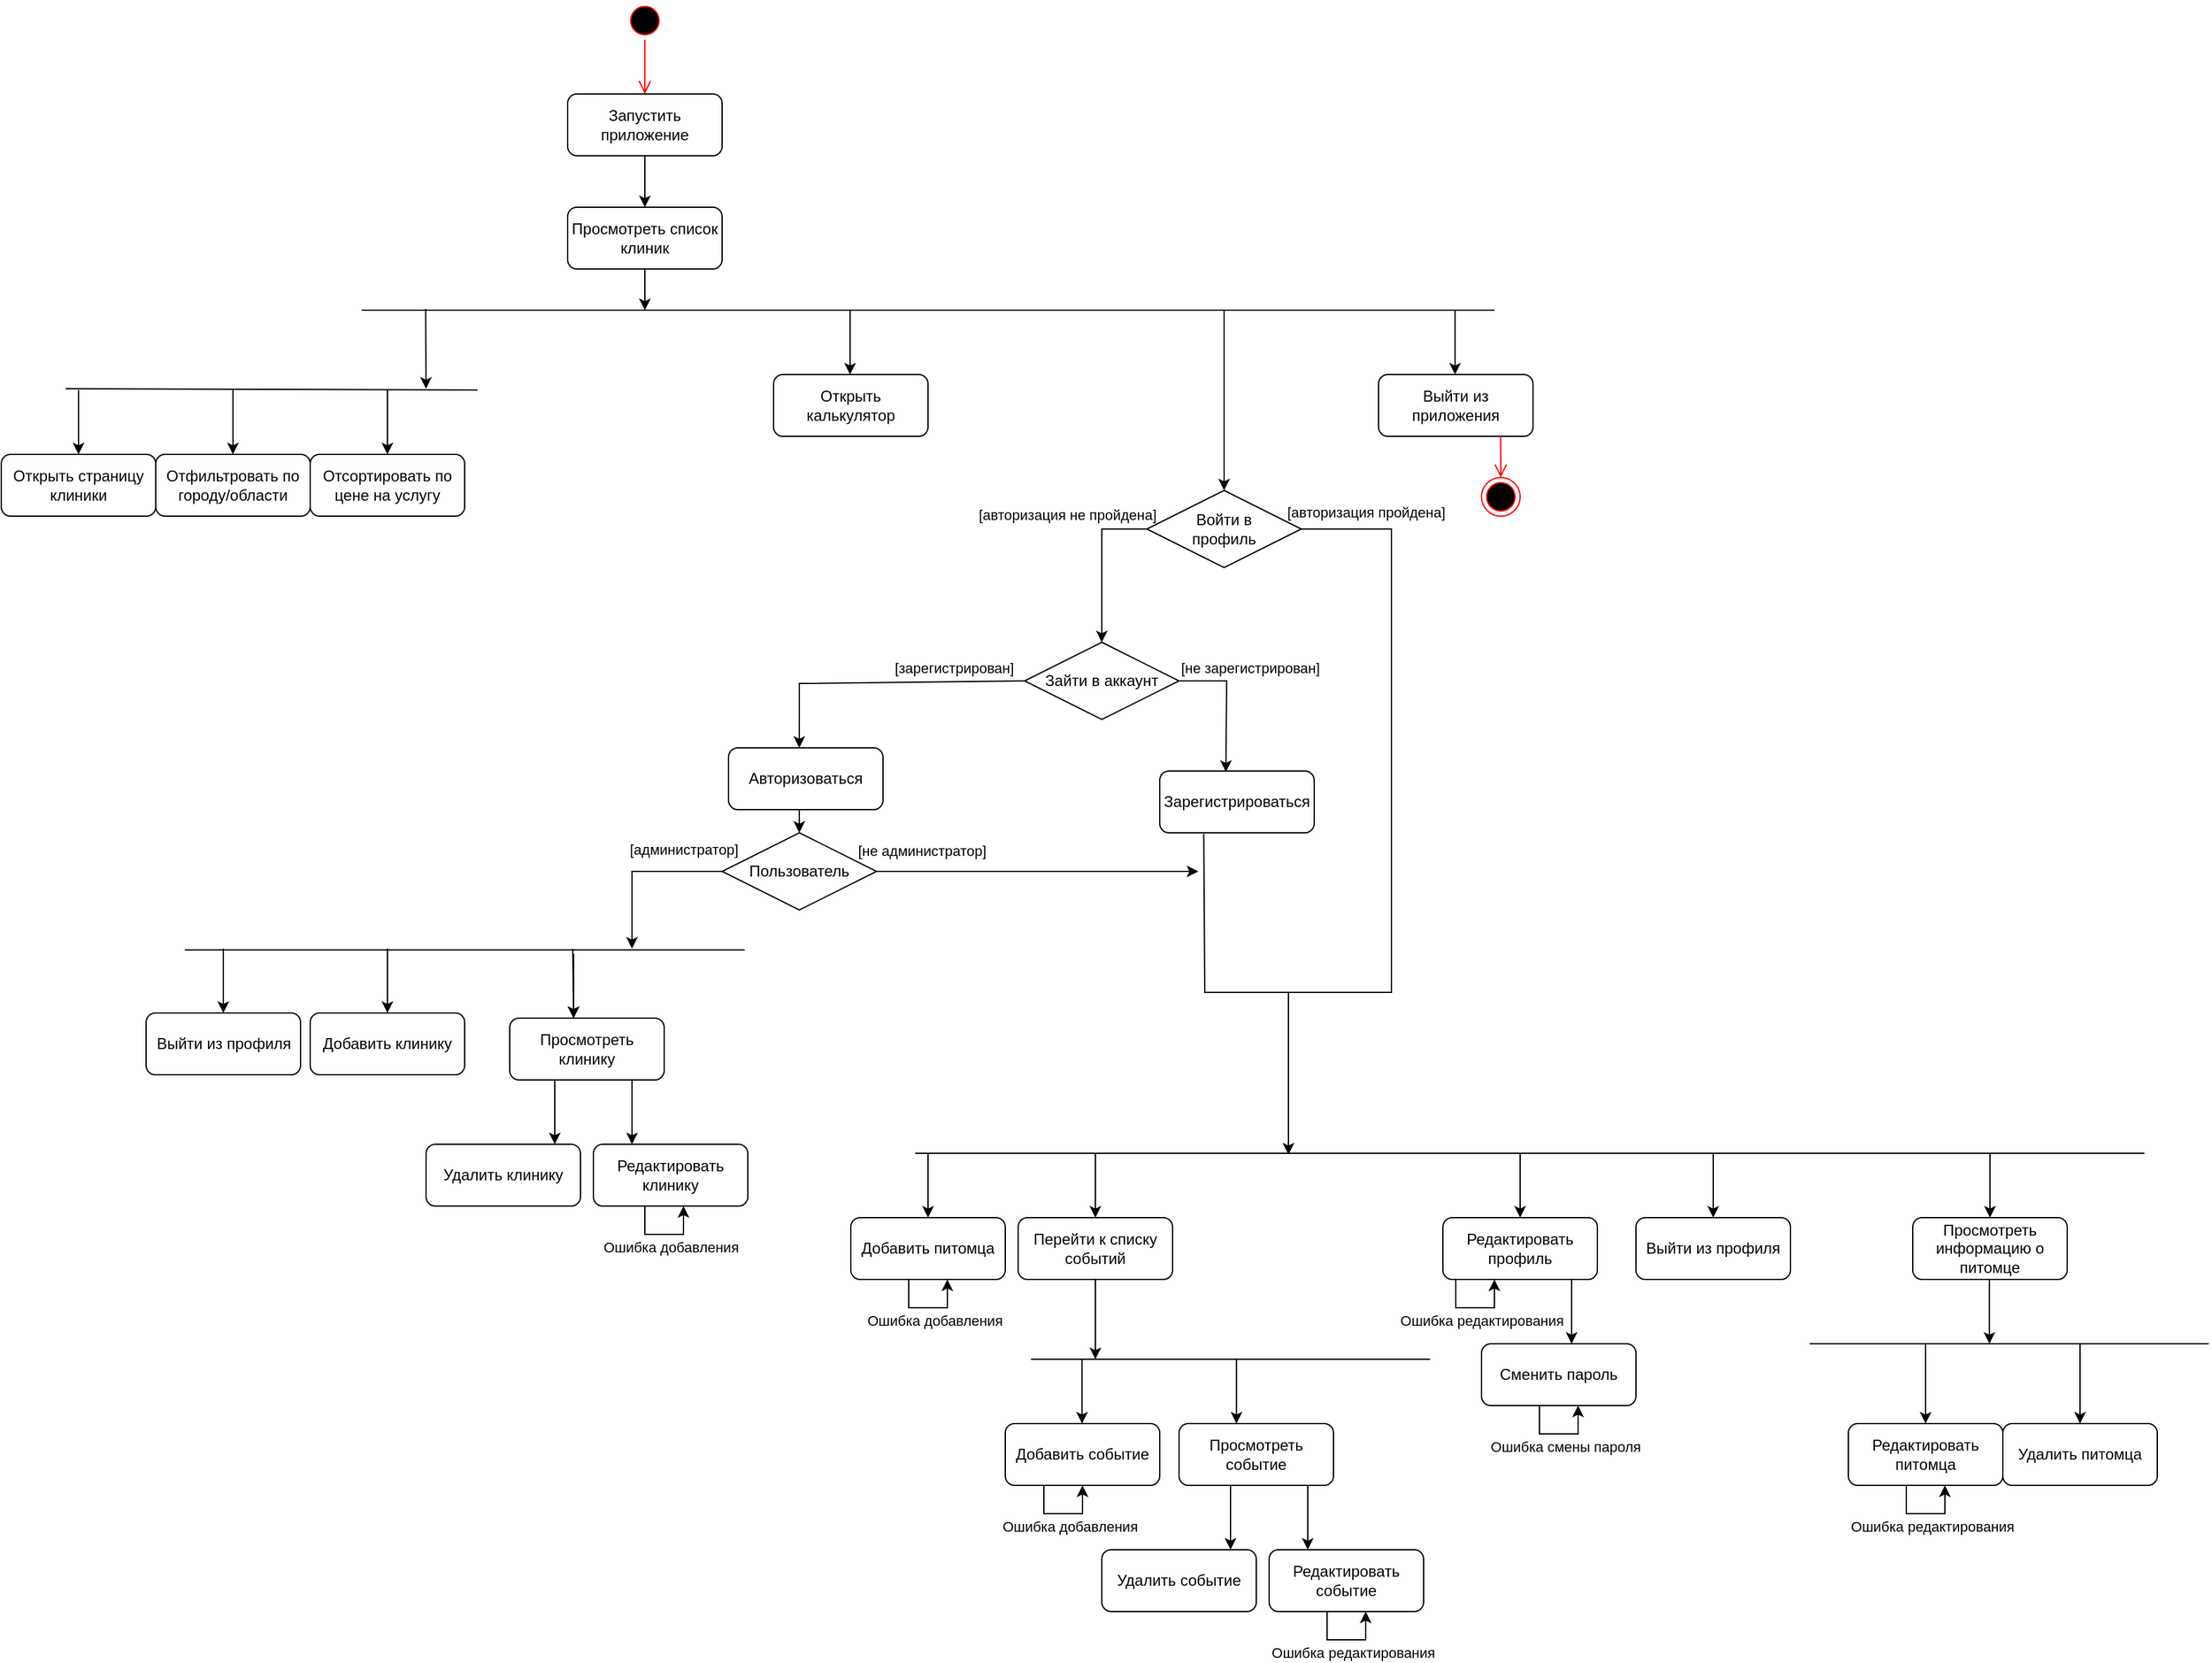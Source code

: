 <mxfile version="21.1.2" type="device">
  <diagram name="Page-1" id="e7e014a7-5840-1c2e-5031-d8a46d1fe8dd">
    <mxGraphModel dx="3135" dy="1191" grid="1" gridSize="10" guides="1" tooltips="1" connect="1" arrows="1" fold="1" page="1" pageScale="1" pageWidth="1169" pageHeight="826" background="none" math="0" shadow="0">
      <root>
        <mxCell id="0" />
        <mxCell id="1" parent="0" />
        <mxCell id="5" value="" style="ellipse;shape=startState;fillColor=#000000;strokeColor=#ff0000;" parent="1" vertex="1">
          <mxGeometry x="-415" y="150" width="30" height="30" as="geometry" />
        </mxCell>
        <mxCell id="6" value="" style="edgeStyle=elbowEdgeStyle;elbow=horizontal;verticalAlign=bottom;endArrow=open;endSize=8;strokeColor=#FF0000;endFill=1;rounded=0;entryX=0.5;entryY=0;entryDx=0;entryDy=0;exitX=0.5;exitY=1;exitDx=0;exitDy=0;" parent="1" source="5" target="1fz0zQ6AuOifUug1mTXv-41" edge="1">
          <mxGeometry x="-430.5" y="150" as="geometry">
            <mxPoint x="-415" y="220" as="targetPoint" />
          </mxGeometry>
        </mxCell>
        <mxCell id="1fz0zQ6AuOifUug1mTXv-41" value="Запустить приложение" style="rounded=1;whiteSpace=wrap;html=1;" parent="1" vertex="1">
          <mxGeometry x="-460" y="222" width="120" height="48" as="geometry" />
        </mxCell>
        <mxCell id="1fz0zQ6AuOifUug1mTXv-42" value="" style="endArrow=classic;html=1;rounded=0;exitX=0.5;exitY=1;exitDx=0;exitDy=0;" parent="1" source="1fz0zQ6AuOifUug1mTXv-41" edge="1">
          <mxGeometry width="50" height="50" relative="1" as="geometry">
            <mxPoint x="-245" y="440" as="sourcePoint" />
            <mxPoint x="-400" y="310" as="targetPoint" />
          </mxGeometry>
        </mxCell>
        <mxCell id="1fz0zQ6AuOifUug1mTXv-44" value="" style="endArrow=none;html=1;rounded=0;" parent="1" edge="1">
          <mxGeometry width="50" height="50" relative="1" as="geometry">
            <mxPoint x="-620" y="390" as="sourcePoint" />
            <mxPoint x="260" y="390" as="targetPoint" />
          </mxGeometry>
        </mxCell>
        <mxCell id="1fz0zQ6AuOifUug1mTXv-48" value="Просмотреть список клиник" style="rounded=1;whiteSpace=wrap;html=1;" parent="1" vertex="1">
          <mxGeometry x="-460" y="310" width="120" height="48" as="geometry" />
        </mxCell>
        <mxCell id="1fz0zQ6AuOifUug1mTXv-58" value="Войти в&lt;br&gt;профиль" style="rhombus;whiteSpace=wrap;html=1;" parent="1" vertex="1">
          <mxGeometry x="-10" y="530" width="120" height="60" as="geometry" />
        </mxCell>
        <mxCell id="1fz0zQ6AuOifUug1mTXv-59" value="" style="endArrow=classic;html=1;rounded=0;entryX=0.5;entryY=0;entryDx=0;entryDy=0;" parent="1" target="1fz0zQ6AuOifUug1mTXv-58" edge="1">
          <mxGeometry width="50" height="50" relative="1" as="geometry">
            <mxPoint x="50" y="390" as="sourcePoint" />
            <mxPoint x="130" y="530" as="targetPoint" />
          </mxGeometry>
        </mxCell>
        <mxCell id="1fz0zQ6AuOifUug1mTXv-62" value="" style="endArrow=classic;html=1;rounded=0;exitX=1;exitY=0.5;exitDx=0;exitDy=0;" parent="1" source="1fz0zQ6AuOifUug1mTXv-58" edge="1">
          <mxGeometry width="50" height="50" relative="1" as="geometry">
            <mxPoint x="114" y="560" as="sourcePoint" />
            <mxPoint x="100" y="1046" as="targetPoint" />
            <Array as="points">
              <mxPoint x="180" y="560" />
              <mxPoint x="180" y="920" />
              <mxPoint x="100" y="920" />
            </Array>
          </mxGeometry>
        </mxCell>
        <mxCell id="1fz0zQ6AuOifUug1mTXv-63" value="" style="endArrow=classic;html=1;rounded=0;exitX=0;exitY=0.5;exitDx=0;exitDy=0;entryX=0.5;entryY=0;entryDx=0;entryDy=0;" parent="1" source="1fz0zQ6AuOifUug1mTXv-58" target="1fz0zQ6AuOifUug1mTXv-214" edge="1">
          <mxGeometry width="50" height="50" relative="1" as="geometry">
            <mxPoint x="-60" y="561" as="sourcePoint" />
            <mxPoint x="-50" y="630" as="targetPoint" />
            <Array as="points">
              <mxPoint x="-45" y="560" />
            </Array>
          </mxGeometry>
        </mxCell>
        <mxCell id="1fz0zQ6AuOifUug1mTXv-65" value="" style="endArrow=none;html=1;rounded=0;" parent="1" edge="1">
          <mxGeometry width="50" height="50" relative="1" as="geometry">
            <mxPoint x="-190" y="1045" as="sourcePoint" />
            <mxPoint x="765" y="1045" as="targetPoint" />
          </mxGeometry>
        </mxCell>
        <mxCell id="1fz0zQ6AuOifUug1mTXv-70" value="" style="endArrow=classic;html=1;rounded=0;" parent="1" edge="1">
          <mxGeometry width="50" height="50" relative="1" as="geometry">
            <mxPoint x="-180" y="1045" as="sourcePoint" />
            <mxPoint x="-180" y="1095" as="targetPoint" />
          </mxGeometry>
        </mxCell>
        <mxCell id="1fz0zQ6AuOifUug1mTXv-71" value="Добавить питомца" style="rounded=1;whiteSpace=wrap;html=1;" parent="1" vertex="1">
          <mxGeometry x="-240" y="1095" width="120" height="48" as="geometry" />
        </mxCell>
        <mxCell id="1fz0zQ6AuOifUug1mTXv-72" value="" style="endArrow=classic;html=1;rounded=0;" parent="1" edge="1">
          <mxGeometry width="50" height="50" relative="1" as="geometry">
            <mxPoint x="-50" y="1045" as="sourcePoint" />
            <mxPoint x="-50" y="1095" as="targetPoint" />
          </mxGeometry>
        </mxCell>
        <mxCell id="1fz0zQ6AuOifUug1mTXv-73" value="Перейти к&amp;nbsp;списку событий" style="rounded=1;whiteSpace=wrap;html=1;" parent="1" vertex="1">
          <mxGeometry x="-110" y="1095" width="120" height="48" as="geometry" />
        </mxCell>
        <mxCell id="1fz0zQ6AuOifUug1mTXv-74" value="" style="endArrow=classic;html=1;rounded=0;" parent="1" edge="1">
          <mxGeometry width="50" height="50" relative="1" as="geometry">
            <mxPoint x="-60.37" y="1205" as="sourcePoint" />
            <mxPoint x="-60.37" y="1255" as="targetPoint" />
          </mxGeometry>
        </mxCell>
        <mxCell id="1fz0zQ6AuOifUug1mTXv-75" value="Добавить событие" style="rounded=1;whiteSpace=wrap;html=1;" parent="1" vertex="1">
          <mxGeometry x="-120" y="1255" width="120" height="48" as="geometry" />
        </mxCell>
        <mxCell id="1fz0zQ6AuOifUug1mTXv-76" value="" style="endArrow=none;html=1;rounded=0;" parent="1" edge="1">
          <mxGeometry width="50" height="50" relative="1" as="geometry">
            <mxPoint x="-100" y="1205" as="sourcePoint" />
            <mxPoint x="210" y="1205" as="targetPoint" />
          </mxGeometry>
        </mxCell>
        <mxCell id="1fz0zQ6AuOifUug1mTXv-77" value="" style="endArrow=classic;html=1;rounded=0;" parent="1" edge="1">
          <mxGeometry width="50" height="50" relative="1" as="geometry">
            <mxPoint x="59.63" y="1205" as="sourcePoint" />
            <mxPoint x="59.63" y="1255" as="targetPoint" />
          </mxGeometry>
        </mxCell>
        <mxCell id="1fz0zQ6AuOifUug1mTXv-81" value="" style="endArrow=classic;html=1;rounded=0;" parent="1" edge="1">
          <mxGeometry width="50" height="50" relative="1" as="geometry">
            <mxPoint x="-50" y="1143" as="sourcePoint" />
            <mxPoint x="-50" y="1205" as="targetPoint" />
          </mxGeometry>
        </mxCell>
        <mxCell id="1fz0zQ6AuOifUug1mTXv-95" value="" style="endArrow=classic;html=1;rounded=0;entryX=0.5;entryY=1;entryDx=0;entryDy=0;" parent="1" target="1fz0zQ6AuOifUug1mTXv-75" edge="1">
          <mxGeometry width="50" height="50" relative="1" as="geometry">
            <mxPoint x="-90" y="1303" as="sourcePoint" />
            <mxPoint x="-30" y="1325" as="targetPoint" />
            <Array as="points">
              <mxPoint x="-90" y="1325" />
              <mxPoint x="-60" y="1325" />
            </Array>
          </mxGeometry>
        </mxCell>
        <mxCell id="1fz0zQ6AuOifUug1mTXv-96" value="Ошибка добавления" style="edgeLabel;html=1;align=center;verticalAlign=middle;resizable=0;points=[];labelBackgroundColor=none;" parent="1fz0zQ6AuOifUug1mTXv-95" vertex="1" connectable="0">
          <mxGeometry x="0.185" y="1" relative="1" as="geometry">
            <mxPoint x="-2" y="11" as="offset" />
          </mxGeometry>
        </mxCell>
        <mxCell id="1fz0zQ6AuOifUug1mTXv-100" value="" style="endArrow=classic;html=1;rounded=0;exitX=0.5;exitY=1;exitDx=0;exitDy=0;" parent="1" edge="1">
          <mxGeometry width="50" height="50" relative="1" as="geometry">
            <mxPoint x="-400" y="358" as="sourcePoint" />
            <mxPoint x="-400" y="390" as="targetPoint" />
          </mxGeometry>
        </mxCell>
        <mxCell id="1fz0zQ6AuOifUug1mTXv-103" value="" style="endArrow=classic;html=1;rounded=0;entryX=0.5;entryY=1;entryDx=0;entryDy=0;" parent="1" edge="1">
          <mxGeometry width="50" height="50" relative="1" as="geometry">
            <mxPoint x="-195" y="1143" as="sourcePoint" />
            <mxPoint x="-165" y="1143" as="targetPoint" />
            <Array as="points">
              <mxPoint x="-195" y="1165" />
              <mxPoint x="-165" y="1165" />
            </Array>
          </mxGeometry>
        </mxCell>
        <mxCell id="1fz0zQ6AuOifUug1mTXv-104" value="Ошибка добавления" style="edgeLabel;html=1;align=center;verticalAlign=middle;resizable=0;points=[];labelBackgroundColor=none;" parent="1fz0zQ6AuOifUug1mTXv-103" vertex="1" connectable="0">
          <mxGeometry x="0.185" y="1" relative="1" as="geometry">
            <mxPoint x="-2" y="11" as="offset" />
          </mxGeometry>
        </mxCell>
        <mxCell id="1fz0zQ6AuOifUug1mTXv-126" value="" style="endArrow=classic;html=1;rounded=0;" parent="1" edge="1">
          <mxGeometry width="50" height="50" relative="1" as="geometry">
            <mxPoint x="280" y="1045" as="sourcePoint" />
            <mxPoint x="280" y="1095" as="targetPoint" />
          </mxGeometry>
        </mxCell>
        <mxCell id="1fz0zQ6AuOifUug1mTXv-127" value="Редактировать профиль" style="rounded=1;whiteSpace=wrap;html=1;" parent="1" vertex="1">
          <mxGeometry x="220" y="1095" width="120" height="48" as="geometry" />
        </mxCell>
        <mxCell id="1fz0zQ6AuOifUug1mTXv-128" value="" style="endArrow=classic;html=1;rounded=0;" parent="1" edge="1">
          <mxGeometry width="50" height="50" relative="1" as="geometry">
            <mxPoint x="320" y="1143" as="sourcePoint" />
            <mxPoint x="320" y="1193" as="targetPoint" />
          </mxGeometry>
        </mxCell>
        <mxCell id="1fz0zQ6AuOifUug1mTXv-129" value="Сменить пароль" style="rounded=1;whiteSpace=wrap;html=1;" parent="1" vertex="1">
          <mxGeometry x="250" y="1193" width="120" height="48" as="geometry" />
        </mxCell>
        <mxCell id="1fz0zQ6AuOifUug1mTXv-130" value="" style="endArrow=classic;html=1;rounded=0;entryX=0.5;entryY=1;entryDx=0;entryDy=0;" parent="1" edge="1">
          <mxGeometry width="50" height="50" relative="1" as="geometry">
            <mxPoint x="295" y="1241" as="sourcePoint" />
            <mxPoint x="325" y="1241" as="targetPoint" />
            <Array as="points">
              <mxPoint x="295" y="1263" />
              <mxPoint x="325" y="1263" />
            </Array>
          </mxGeometry>
        </mxCell>
        <mxCell id="1fz0zQ6AuOifUug1mTXv-131" value="Ошибка смены пароля" style="edgeLabel;html=1;align=center;verticalAlign=middle;resizable=0;points=[];labelBackgroundColor=none;" parent="1fz0zQ6AuOifUug1mTXv-130" vertex="1" connectable="0">
          <mxGeometry x="0.185" y="1" relative="1" as="geometry">
            <mxPoint x="-2" y="11" as="offset" />
          </mxGeometry>
        </mxCell>
        <mxCell id="1fz0zQ6AuOifUug1mTXv-132" value="" style="endArrow=classic;html=1;rounded=0;entryX=0.5;entryY=1;entryDx=0;entryDy=0;" parent="1" edge="1">
          <mxGeometry width="50" height="50" relative="1" as="geometry">
            <mxPoint x="230" y="1143" as="sourcePoint" />
            <mxPoint x="260" y="1143" as="targetPoint" />
            <Array as="points">
              <mxPoint x="230" y="1165" />
              <mxPoint x="260" y="1165" />
            </Array>
          </mxGeometry>
        </mxCell>
        <mxCell id="1fz0zQ6AuOifUug1mTXv-133" value="Ошибка редактирования" style="edgeLabel;html=1;align=center;verticalAlign=middle;resizable=0;points=[];labelBackgroundColor=none;" parent="1fz0zQ6AuOifUug1mTXv-132" vertex="1" connectable="0">
          <mxGeometry x="0.185" y="1" relative="1" as="geometry">
            <mxPoint x="-2" y="11" as="offset" />
          </mxGeometry>
        </mxCell>
        <mxCell id="1fz0zQ6AuOifUug1mTXv-134" value="[авторизация пройдена]" style="edgeLabel;html=1;align=center;verticalAlign=middle;resizable=0;points=[];labelBackgroundColor=none;" parent="1" vertex="1" connectable="0">
          <mxGeometry x="160.002" y="547.004" as="geometry" />
        </mxCell>
        <mxCell id="1fz0zQ6AuOifUug1mTXv-135" value="[авторизация не пройдена]" style="edgeLabel;html=1;align=center;verticalAlign=middle;resizable=0;points=[];labelBackgroundColor=none;" parent="1" vertex="1" connectable="0">
          <mxGeometry x="-73.998" y="547.004" as="geometry">
            <mxPoint x="2" y="2" as="offset" />
          </mxGeometry>
        </mxCell>
        <mxCell id="1fz0zQ6AuOifUug1mTXv-188" value="" style="endArrow=classic;html=1;rounded=0;" parent="1" edge="1">
          <mxGeometry width="50" height="50" relative="1" as="geometry">
            <mxPoint x="-570.3" y="389" as="sourcePoint" />
            <mxPoint x="-570" y="451" as="targetPoint" />
          </mxGeometry>
        </mxCell>
        <mxCell id="1fz0zQ6AuOifUug1mTXv-189" value="" style="endArrow=none;html=1;rounded=0;" parent="1" edge="1">
          <mxGeometry width="50" height="50" relative="1" as="geometry">
            <mxPoint x="-850" y="451" as="sourcePoint" />
            <mxPoint x="-530" y="452" as="targetPoint" />
          </mxGeometry>
        </mxCell>
        <mxCell id="1fz0zQ6AuOifUug1mTXv-190" value="" style="endArrow=classic;html=1;rounded=0;" parent="1" edge="1">
          <mxGeometry width="50" height="50" relative="1" as="geometry">
            <mxPoint x="-720" y="452" as="sourcePoint" />
            <mxPoint x="-720" y="502" as="targetPoint" />
          </mxGeometry>
        </mxCell>
        <mxCell id="1fz0zQ6AuOifUug1mTXv-191" value="Отфильтровать по городу/области" style="rounded=1;whiteSpace=wrap;html=1;" parent="1" vertex="1">
          <mxGeometry x="-780" y="502" width="120" height="48" as="geometry" />
        </mxCell>
        <mxCell id="1fz0zQ6AuOifUug1mTXv-192" value="" style="endArrow=classic;html=1;rounded=0;" parent="1" edge="1">
          <mxGeometry width="50" height="50" relative="1" as="geometry">
            <mxPoint x="-600" y="452" as="sourcePoint" />
            <mxPoint x="-600" y="502" as="targetPoint" />
          </mxGeometry>
        </mxCell>
        <mxCell id="1fz0zQ6AuOifUug1mTXv-193" value="Отсортировать по цене на услугу" style="rounded=1;whiteSpace=wrap;html=1;" parent="1" vertex="1">
          <mxGeometry x="-660" y="502" width="120" height="48" as="geometry" />
        </mxCell>
        <mxCell id="1fz0zQ6AuOifUug1mTXv-194" value="" style="endArrow=classic;html=1;rounded=0;" parent="1" edge="1">
          <mxGeometry width="50" height="50" relative="1" as="geometry">
            <mxPoint x="-840" y="452" as="sourcePoint" />
            <mxPoint x="-840" y="502" as="targetPoint" />
          </mxGeometry>
        </mxCell>
        <mxCell id="1fz0zQ6AuOifUug1mTXv-195" value="Открыть страницу клиники" style="rounded=1;whiteSpace=wrap;html=1;" parent="1" vertex="1">
          <mxGeometry x="-900" y="502" width="120" height="48" as="geometry" />
        </mxCell>
        <mxCell id="1fz0zQ6AuOifUug1mTXv-204" value="" style="endArrow=classic;html=1;rounded=0;" parent="1" edge="1">
          <mxGeometry width="50" height="50" relative="1" as="geometry">
            <mxPoint x="430" y="1045" as="sourcePoint" />
            <mxPoint x="430" y="1095" as="targetPoint" />
          </mxGeometry>
        </mxCell>
        <mxCell id="1fz0zQ6AuOifUug1mTXv-205" value="Выйти из профиля" style="rounded=1;whiteSpace=wrap;html=1;" parent="1" vertex="1">
          <mxGeometry x="370" y="1095" width="120" height="48" as="geometry" />
        </mxCell>
        <mxCell id="1fz0zQ6AuOifUug1mTXv-209" value="Выйти из приложения" style="rounded=1;whiteSpace=wrap;html=1;" parent="1" vertex="1">
          <mxGeometry x="170" y="440" width="120" height="48" as="geometry" />
        </mxCell>
        <mxCell id="1fz0zQ6AuOifUug1mTXv-210" value="" style="endArrow=classic;html=1;rounded=0;" parent="1" edge="1">
          <mxGeometry width="50" height="50" relative="1" as="geometry">
            <mxPoint x="229.41" y="390" as="sourcePoint" />
            <mxPoint x="229.41" y="440" as="targetPoint" />
          </mxGeometry>
        </mxCell>
        <mxCell id="1fz0zQ6AuOifUug1mTXv-212" value="" style="edgeStyle=elbowEdgeStyle;elbow=horizontal;verticalAlign=bottom;endArrow=open;endSize=8;strokeColor=#FF0000;endFill=1;rounded=0;exitX=0.5;exitY=1;exitDx=0;exitDy=0;entryX=0.5;entryY=0;entryDx=0;entryDy=0;" parent="1" target="1fz0zQ6AuOifUug1mTXv-213" edge="1">
          <mxGeometry x="234.33" y="458" as="geometry">
            <mxPoint x="265.17" y="514" as="targetPoint" />
            <mxPoint x="264.83" y="488" as="sourcePoint" />
          </mxGeometry>
        </mxCell>
        <mxCell id="1fz0zQ6AuOifUug1mTXv-213" value="" style="ellipse;html=1;shape=endState;fillColor=#000000;strokeColor=#ff0000;" parent="1" vertex="1">
          <mxGeometry x="250" y="520" width="30" height="30" as="geometry" />
        </mxCell>
        <mxCell id="1fz0zQ6AuOifUug1mTXv-214" value="Зайти в аккаунт" style="rhombus;whiteSpace=wrap;html=1;" parent="1" vertex="1">
          <mxGeometry x="-105" y="648" width="120" height="60" as="geometry" />
        </mxCell>
        <mxCell id="1fz0zQ6AuOifUug1mTXv-215" value="Зарегистрироваться" style="rounded=1;whiteSpace=wrap;html=1;" parent="1" vertex="1">
          <mxGeometry y="748" width="120" height="48" as="geometry" />
        </mxCell>
        <mxCell id="1fz0zQ6AuOifUug1mTXv-216" value="Авторизоваться" style="rounded=1;whiteSpace=wrap;html=1;" parent="1" vertex="1">
          <mxGeometry x="-335" y="730" width="120" height="48" as="geometry" />
        </mxCell>
        <mxCell id="1fz0zQ6AuOifUug1mTXv-218" value="" style="endArrow=classic;html=1;rounded=0;exitX=0;exitY=0.5;exitDx=0;exitDy=0;entryX=0.458;entryY=0;entryDx=0;entryDy=0;entryPerimeter=0;" parent="1" source="1fz0zQ6AuOifUug1mTXv-214" target="1fz0zQ6AuOifUug1mTXv-216" edge="1">
          <mxGeometry width="50" height="50" relative="1" as="geometry">
            <mxPoint x="-165" y="679" as="sourcePoint" />
            <mxPoint x="-155" y="748" as="targetPoint" />
            <Array as="points">
              <mxPoint x="-280" y="680" />
            </Array>
          </mxGeometry>
        </mxCell>
        <mxCell id="1fz0zQ6AuOifUug1mTXv-221" value="[зарегистрирован]" style="edgeLabel;html=1;align=center;verticalAlign=middle;resizable=0;points=[];labelBackgroundColor=none;" parent="1" vertex="1" connectable="0">
          <mxGeometry x="-159.998" y="668.004" as="geometry" />
        </mxCell>
        <mxCell id="1fz0zQ6AuOifUug1mTXv-222" value="[не зарегистрирован]" style="edgeLabel;html=1;align=center;verticalAlign=middle;resizable=0;points=[];labelBackgroundColor=none;" parent="1" vertex="1" connectable="0">
          <mxGeometry x="70.002" y="668.004" as="geometry" />
        </mxCell>
        <mxCell id="1fz0zQ6AuOifUug1mTXv-223" value="" style="endArrow=none;html=1;rounded=0;exitX=0.285;exitY=1.017;exitDx=0;exitDy=0;exitPerimeter=0;endFill=0;" parent="1" source="1fz0zQ6AuOifUug1mTXv-215" edge="1">
          <mxGeometry width="50" height="50" relative="1" as="geometry">
            <mxPoint x="34.5" y="830" as="sourcePoint" />
            <mxPoint x="100" y="1030" as="targetPoint" />
            <Array as="points">
              <mxPoint x="35" y="920" />
              <mxPoint x="100" y="920" />
            </Array>
          </mxGeometry>
        </mxCell>
        <mxCell id="1fz0zQ6AuOifUug1mTXv-224" value="" style="endArrow=classic;html=1;rounded=0;" parent="1" edge="1">
          <mxGeometry width="50" height="50" relative="1" as="geometry">
            <mxPoint x="645" y="1045" as="sourcePoint" />
            <mxPoint x="645" y="1095" as="targetPoint" />
          </mxGeometry>
        </mxCell>
        <mxCell id="1fz0zQ6AuOifUug1mTXv-227" value="" style="endArrow=classic;html=1;rounded=0;" parent="1" edge="1">
          <mxGeometry width="50" height="50" relative="1" as="geometry">
            <mxPoint x="644.58" y="1143" as="sourcePoint" />
            <mxPoint x="644.58" y="1193" as="targetPoint" />
          </mxGeometry>
        </mxCell>
        <mxCell id="1fz0zQ6AuOifUug1mTXv-228" value="" style="endArrow=none;html=1;rounded=0;" parent="1" edge="1">
          <mxGeometry width="50" height="50" relative="1" as="geometry">
            <mxPoint x="505" y="1193" as="sourcePoint" />
            <mxPoint x="815" y="1193" as="targetPoint" />
          </mxGeometry>
        </mxCell>
        <mxCell id="1fz0zQ6AuOifUug1mTXv-229" value="Редактировать питомца" style="rounded=1;whiteSpace=wrap;html=1;" parent="1" vertex="1">
          <mxGeometry x="535" y="1255" width="120" height="48" as="geometry" />
        </mxCell>
        <mxCell id="1fz0zQ6AuOifUug1mTXv-230" value="Удалить питомца" style="rounded=1;whiteSpace=wrap;html=1;" parent="1" vertex="1">
          <mxGeometry x="655" y="1255" width="120" height="48" as="geometry" />
        </mxCell>
        <mxCell id="1fz0zQ6AuOifUug1mTXv-231" value="" style="endArrow=classic;html=1;rounded=0;entryX=0.5;entryY=1;entryDx=0;entryDy=0;" parent="1" edge="1">
          <mxGeometry width="50" height="50" relative="1" as="geometry">
            <mxPoint x="580" y="1303" as="sourcePoint" />
            <mxPoint x="610" y="1303" as="targetPoint" />
            <Array as="points">
              <mxPoint x="580" y="1325" />
              <mxPoint x="610" y="1325" />
            </Array>
          </mxGeometry>
        </mxCell>
        <mxCell id="1fz0zQ6AuOifUug1mTXv-232" value="Ошибка редактирования" style="edgeLabel;html=1;align=center;verticalAlign=middle;resizable=0;points=[];labelBackgroundColor=none;" parent="1fz0zQ6AuOifUug1mTXv-231" vertex="1" connectable="0">
          <mxGeometry x="0.185" y="1" relative="1" as="geometry">
            <mxPoint x="-2" y="11" as="offset" />
          </mxGeometry>
        </mxCell>
        <mxCell id="1fz0zQ6AuOifUug1mTXv-233" value="" style="endArrow=classic;html=1;rounded=0;entryX=0.5;entryY=0;entryDx=0;entryDy=0;" parent="1" target="1fz0zQ6AuOifUug1mTXv-229" edge="1">
          <mxGeometry width="50" height="50" relative="1" as="geometry">
            <mxPoint x="595" y="1193" as="sourcePoint" />
            <mxPoint x="595" y="1245" as="targetPoint" />
          </mxGeometry>
        </mxCell>
        <mxCell id="1fz0zQ6AuOifUug1mTXv-234" value="" style="endArrow=classic;html=1;rounded=0;entryX=0.5;entryY=0;entryDx=0;entryDy=0;" parent="1" target="1fz0zQ6AuOifUug1mTXv-230" edge="1">
          <mxGeometry width="50" height="50" relative="1" as="geometry">
            <mxPoint x="715" y="1193" as="sourcePoint" />
            <mxPoint x="715" y="1243" as="targetPoint" />
          </mxGeometry>
        </mxCell>
        <mxCell id="FVkWVT7gwpbMTEXKO0WV-17" value="Редактировать событие" style="rounded=1;whiteSpace=wrap;html=1;" parent="1" vertex="1">
          <mxGeometry x="85" y="1353" width="120" height="48" as="geometry" />
        </mxCell>
        <mxCell id="FVkWVT7gwpbMTEXKO0WV-18" value="" style="endArrow=classic;html=1;rounded=0;" parent="1" edge="1">
          <mxGeometry width="50" height="50" relative="1" as="geometry">
            <mxPoint x="55" y="1303" as="sourcePoint" />
            <mxPoint x="55" y="1353" as="targetPoint" />
          </mxGeometry>
        </mxCell>
        <mxCell id="FVkWVT7gwpbMTEXKO0WV-19" value="Удалить событие" style="rounded=1;whiteSpace=wrap;html=1;" parent="1" vertex="1">
          <mxGeometry x="-45" y="1353" width="120" height="48" as="geometry" />
        </mxCell>
        <mxCell id="FVkWVT7gwpbMTEXKO0WV-20" value="" style="endArrow=classic;html=1;rounded=0;entryX=0.5;entryY=1;entryDx=0;entryDy=0;" parent="1" edge="1">
          <mxGeometry width="50" height="50" relative="1" as="geometry">
            <mxPoint x="130" y="1401" as="sourcePoint" />
            <mxPoint x="160" y="1401" as="targetPoint" />
            <Array as="points">
              <mxPoint x="130" y="1423" />
              <mxPoint x="160" y="1423" />
            </Array>
          </mxGeometry>
        </mxCell>
        <mxCell id="FVkWVT7gwpbMTEXKO0WV-21" value="Ошибка редактирования" style="edgeLabel;html=1;align=center;verticalAlign=middle;resizable=0;points=[];labelBackgroundColor=none;" parent="FVkWVT7gwpbMTEXKO0WV-20" vertex="1" connectable="0">
          <mxGeometry x="0.185" y="1" relative="1" as="geometry">
            <mxPoint x="-2" y="11" as="offset" />
          </mxGeometry>
        </mxCell>
        <mxCell id="FVkWVT7gwpbMTEXKO0WV-22" value="Просмотреть событие" style="rounded=1;whiteSpace=wrap;html=1;" parent="1" vertex="1">
          <mxGeometry x="15" y="1255" width="120" height="48" as="geometry" />
        </mxCell>
        <mxCell id="FVkWVT7gwpbMTEXKO0WV-23" value="" style="endArrow=classic;html=1;rounded=0;" parent="1" edge="1">
          <mxGeometry width="50" height="50" relative="1" as="geometry">
            <mxPoint x="115" y="1303" as="sourcePoint" />
            <mxPoint x="115" y="1353" as="targetPoint" />
          </mxGeometry>
        </mxCell>
        <mxCell id="FVkWVT7gwpbMTEXKO0WV-24" value="Просмотреть информацию о питомце" style="rounded=1;whiteSpace=wrap;html=1;" parent="1" vertex="1">
          <mxGeometry x="585" y="1095" width="120" height="48" as="geometry" />
        </mxCell>
        <mxCell id="CiW8cHof9bb6DV7aoVtx-6" value="" style="endArrow=classic;html=1;rounded=0;exitX=1;exitY=0.5;exitDx=0;exitDy=0;entryX=0.428;entryY=0.015;entryDx=0;entryDy=0;entryPerimeter=0;" parent="1" source="1fz0zQ6AuOifUug1mTXv-214" target="1fz0zQ6AuOifUug1mTXv-215" edge="1">
          <mxGeometry width="50" height="50" relative="1" as="geometry">
            <mxPoint x="-60" y="790" as="sourcePoint" />
            <mxPoint x="80" y="680" as="targetPoint" />
            <Array as="points">
              <mxPoint x="52" y="678" />
            </Array>
          </mxGeometry>
        </mxCell>
        <mxCell id="CiW8cHof9bb6DV7aoVtx-7" value="Пользователь" style="rhombus;whiteSpace=wrap;html=1;" parent="1" vertex="1">
          <mxGeometry x="-340" y="796" width="120" height="60" as="geometry" />
        </mxCell>
        <mxCell id="CiW8cHof9bb6DV7aoVtx-8" value="" style="endArrow=classic;html=1;rounded=0;exitX=0.458;exitY=1.002;exitDx=0;exitDy=0;exitPerimeter=0;entryX=0.5;entryY=0;entryDx=0;entryDy=0;" parent="1" source="1fz0zQ6AuOifUug1mTXv-216" target="CiW8cHof9bb6DV7aoVtx-7" edge="1">
          <mxGeometry width="50" height="50" relative="1" as="geometry">
            <mxPoint x="-270" y="870" as="sourcePoint" />
            <mxPoint x="-220" y="820" as="targetPoint" />
          </mxGeometry>
        </mxCell>
        <mxCell id="CiW8cHof9bb6DV7aoVtx-9" value="[администратор]" style="edgeLabel;html=1;align=center;verticalAlign=middle;resizable=0;points=[];labelBackgroundColor=none;" parent="1" vertex="1" connectable="0">
          <mxGeometry x="-369.998" y="810.004" as="geometry">
            <mxPoint y="-1" as="offset" />
          </mxGeometry>
        </mxCell>
        <mxCell id="CiW8cHof9bb6DV7aoVtx-10" value="[не администратор]" style="edgeLabel;html=1;align=center;verticalAlign=middle;resizable=0;points=[];labelBackgroundColor=none;" parent="1" vertex="1" connectable="0">
          <mxGeometry x="-184.998" y="810.004" as="geometry" />
        </mxCell>
        <mxCell id="CiW8cHof9bb6DV7aoVtx-11" value="" style="endArrow=classic;html=1;rounded=0;exitX=1;exitY=0.5;exitDx=0;exitDy=0;" parent="1" source="CiW8cHof9bb6DV7aoVtx-7" edge="1">
          <mxGeometry width="50" height="50" relative="1" as="geometry">
            <mxPoint x="-240" y="1020" as="sourcePoint" />
            <mxPoint x="30" y="826" as="targetPoint" />
          </mxGeometry>
        </mxCell>
        <mxCell id="CiW8cHof9bb6DV7aoVtx-12" value="" style="endArrow=none;html=1;rounded=0;" parent="1" edge="1">
          <mxGeometry width="50" height="50" relative="1" as="geometry">
            <mxPoint x="-757.5" y="887" as="sourcePoint" />
            <mxPoint x="-322.5" y="887" as="targetPoint" />
          </mxGeometry>
        </mxCell>
        <mxCell id="CiW8cHof9bb6DV7aoVtx-13" value="" style="endArrow=classic;html=1;rounded=0;exitX=0;exitY=0.5;exitDx=0;exitDy=0;" parent="1" source="CiW8cHof9bb6DV7aoVtx-7" edge="1">
          <mxGeometry width="50" height="50" relative="1" as="geometry">
            <mxPoint x="-560" y="1000" as="sourcePoint" />
            <mxPoint x="-410" y="886" as="targetPoint" />
            <Array as="points">
              <mxPoint x="-410" y="826" />
            </Array>
          </mxGeometry>
        </mxCell>
        <mxCell id="CiW8cHof9bb6DV7aoVtx-14" value="" style="endArrow=classic;html=1;rounded=0;" parent="1" edge="1">
          <mxGeometry width="50" height="50" relative="1" as="geometry">
            <mxPoint x="-727.5" y="886" as="sourcePoint" />
            <mxPoint x="-727.5" y="936" as="targetPoint" />
          </mxGeometry>
        </mxCell>
        <mxCell id="CiW8cHof9bb6DV7aoVtx-15" value="Выйти из профиля" style="rounded=1;whiteSpace=wrap;html=1;" parent="1" vertex="1">
          <mxGeometry x="-787.5" y="936" width="120" height="48" as="geometry" />
        </mxCell>
        <mxCell id="Y-RdDABnVUqH-Kb27lZq-6" value="" style="endArrow=classic;html=1;rounded=0;" parent="1" edge="1">
          <mxGeometry width="50" height="50" relative="1" as="geometry">
            <mxPoint x="-600" y="886" as="sourcePoint" />
            <mxPoint x="-600" y="936" as="targetPoint" />
          </mxGeometry>
        </mxCell>
        <mxCell id="Y-RdDABnVUqH-Kb27lZq-7" value="Добавить клинику" style="rounded=1;whiteSpace=wrap;html=1;" parent="1" vertex="1">
          <mxGeometry x="-660" y="936" width="120" height="48" as="geometry" />
        </mxCell>
        <mxCell id="Y-RdDABnVUqH-Kb27lZq-8" value="" style="endArrow=classic;html=1;rounded=0;" parent="1" edge="1">
          <mxGeometry width="50" height="50" relative="1" as="geometry">
            <mxPoint x="-455.37" y="890" as="sourcePoint" />
            <mxPoint x="-455.37" y="940" as="targetPoint" />
          </mxGeometry>
        </mxCell>
        <mxCell id="Y-RdDABnVUqH-Kb27lZq-9" value="Редактировать клинику" style="rounded=1;whiteSpace=wrap;html=1;" parent="1" vertex="1">
          <mxGeometry x="-440" y="1038" width="120" height="48" as="geometry" />
        </mxCell>
        <mxCell id="Y-RdDABnVUqH-Kb27lZq-10" value="" style="endArrow=classic;html=1;rounded=0;" parent="1" edge="1">
          <mxGeometry width="50" height="50" relative="1" as="geometry">
            <mxPoint x="-410.0" y="986" as="sourcePoint" />
            <mxPoint x="-410" y="1038" as="targetPoint" />
          </mxGeometry>
        </mxCell>
        <mxCell id="Y-RdDABnVUqH-Kb27lZq-11" value="Удалить клинику" style="rounded=1;whiteSpace=wrap;html=1;" parent="1" vertex="1">
          <mxGeometry x="-570" y="1038" width="120" height="48" as="geometry" />
        </mxCell>
        <mxCell id="Y-RdDABnVUqH-Kb27lZq-12" value="Просмотреть клинику" style="rounded=1;whiteSpace=wrap;html=1;" parent="1" vertex="1">
          <mxGeometry x="-505" y="940" width="120" height="48" as="geometry" />
        </mxCell>
        <mxCell id="Y-RdDABnVUqH-Kb27lZq-13" value="" style="endArrow=classic;html=1;rounded=0;" parent="1" edge="1">
          <mxGeometry width="50" height="50" relative="1" as="geometry">
            <mxPoint x="-470.0" y="988" as="sourcePoint" />
            <mxPoint x="-470.0" y="1038" as="targetPoint" />
          </mxGeometry>
        </mxCell>
        <mxCell id="Y-RdDABnVUqH-Kb27lZq-14" value="" style="endArrow=classic;html=1;rounded=0;" parent="1" edge="1">
          <mxGeometry width="50" height="50" relative="1" as="geometry">
            <mxPoint x="-456" y="886" as="sourcePoint" />
            <mxPoint x="-455.37" y="940" as="targetPoint" />
          </mxGeometry>
        </mxCell>
        <mxCell id="KXaJNhP8Dnmesp6ld6oo-6" value="Открыть калькулятор" style="rounded=1;whiteSpace=wrap;html=1;" vertex="1" parent="1">
          <mxGeometry x="-300" y="440" width="120" height="48" as="geometry" />
        </mxCell>
        <mxCell id="KXaJNhP8Dnmesp6ld6oo-7" value="" style="endArrow=classic;html=1;rounded=0;" edge="1" parent="1">
          <mxGeometry width="50" height="50" relative="1" as="geometry">
            <mxPoint x="-240.59" y="390" as="sourcePoint" />
            <mxPoint x="-240.59" y="440" as="targetPoint" />
          </mxGeometry>
        </mxCell>
        <mxCell id="KXaJNhP8Dnmesp6ld6oo-8" value="" style="endArrow=classic;html=1;rounded=0;entryX=0.5;entryY=1;entryDx=0;entryDy=0;" edge="1" parent="1">
          <mxGeometry width="50" height="50" relative="1" as="geometry">
            <mxPoint x="-400" y="1086" as="sourcePoint" />
            <mxPoint x="-370" y="1086" as="targetPoint" />
            <Array as="points">
              <mxPoint x="-400" y="1108" />
              <mxPoint x="-370" y="1108" />
            </Array>
          </mxGeometry>
        </mxCell>
        <mxCell id="KXaJNhP8Dnmesp6ld6oo-9" value="Ошибка добавления" style="edgeLabel;html=1;align=center;verticalAlign=middle;resizable=0;points=[];labelBackgroundColor=none;" vertex="1" connectable="0" parent="KXaJNhP8Dnmesp6ld6oo-8">
          <mxGeometry x="0.185" y="1" relative="1" as="geometry">
            <mxPoint x="-2" y="11" as="offset" />
          </mxGeometry>
        </mxCell>
      </root>
    </mxGraphModel>
  </diagram>
</mxfile>
